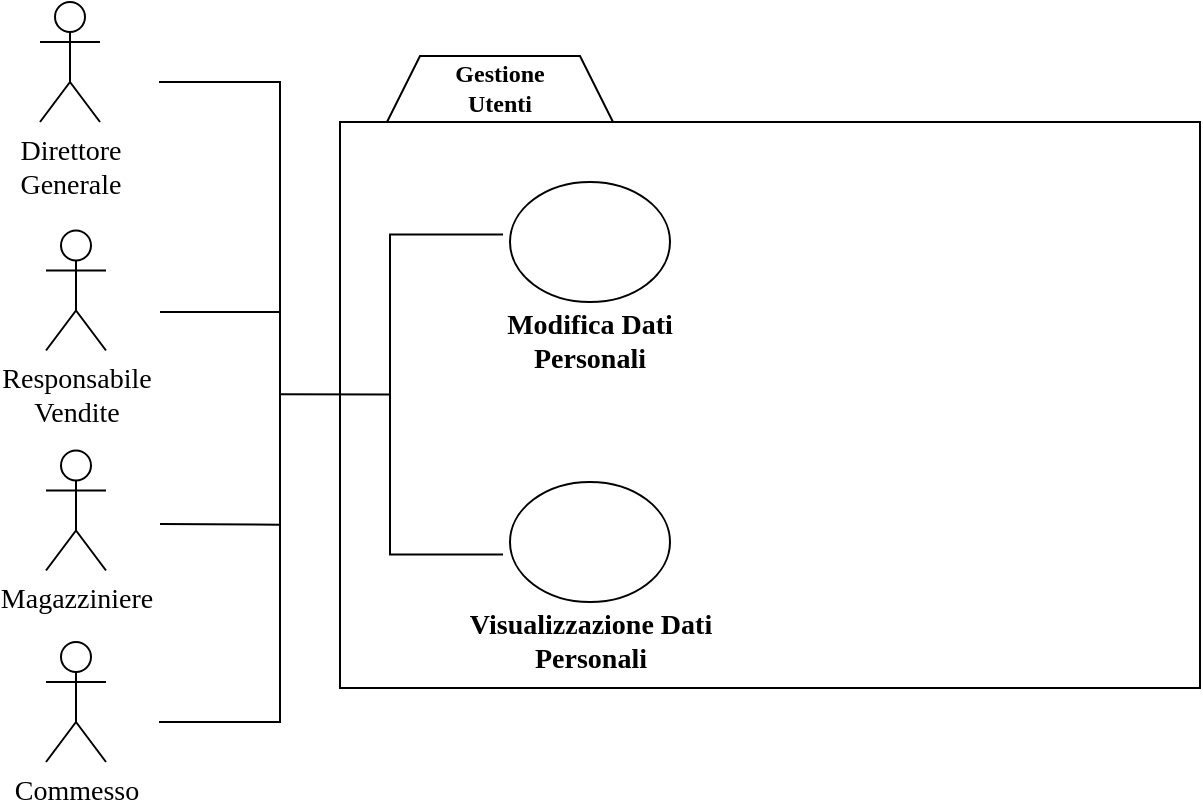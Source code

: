 <mxfile version="13.10.3" type="github">
  <diagram id="qUjiHCN2r_tTvD4dtzWM" name="Pagina-1">
    <mxGraphModel dx="946" dy="673" grid="1" gridSize="10" guides="1" tooltips="1" connect="1" arrows="1" fold="1" page="1" pageScale="1" pageWidth="827" pageHeight="1169" math="0" shadow="0">
      <root>
        <mxCell id="0" />
        <mxCell id="1" parent="0" />
        <mxCell id="wpx88P_JLsPQrywkGey--49" value="" style="shape=hexagon;perimeter=hexagonPerimeter2;whiteSpace=wrap;html=1;fixedSize=1;" parent="1" vertex="1">
          <mxGeometry x="190" y="87" width="120" height="80" as="geometry" />
        </mxCell>
        <mxCell id="wpx88P_JLsPQrywkGey--5" value="&lt;div&gt;&lt;font style=&quot;font-size: 14px&quot; face=&quot;Times New Roman&quot;&gt;Direttore&lt;/font&gt;&lt;/div&gt;&lt;div&gt;&lt;font style=&quot;font-size: 14px&quot; face=&quot;Times New Roman&quot;&gt;Generale&lt;br&gt;&lt;/font&gt;&lt;/div&gt;" style="shape=umlActor;verticalLabelPosition=bottom;verticalAlign=top;html=1;outlineConnect=0;" parent="1" vertex="1">
          <mxGeometry x="20" y="60" width="30" height="60" as="geometry" />
        </mxCell>
        <mxCell id="wpx88P_JLsPQrywkGey--6" value="&lt;div&gt;&lt;font style=&quot;font-size: 14px&quot; face=&quot;Times New Roman&quot;&gt;Responsabile&lt;/font&gt;&lt;/div&gt;&lt;div&gt;&lt;font style=&quot;font-size: 14px&quot; face=&quot;Times New Roman&quot;&gt;Vendite&lt;br&gt;&lt;/font&gt;&lt;/div&gt;" style="shape=umlActor;verticalLabelPosition=bottom;verticalAlign=top;html=1;outlineConnect=0;" parent="1" vertex="1">
          <mxGeometry x="23" y="174.25" width="30" height="60" as="geometry" />
        </mxCell>
        <mxCell id="wpx88P_JLsPQrywkGey--7" value="&lt;font style=&quot;font-size: 14px&quot; face=&quot;Times New Roman&quot;&gt;Magazziniere&lt;/font&gt;" style="shape=umlActor;verticalLabelPosition=bottom;verticalAlign=top;html=1;outlineConnect=0;" parent="1" vertex="1">
          <mxGeometry x="23" y="284.25" width="30" height="60" as="geometry" />
        </mxCell>
        <mxCell id="wpx88P_JLsPQrywkGey--9" value="&lt;font style=&quot;font-size: 14px&quot; face=&quot;Times New Roman&quot;&gt;Commesso&lt;/font&gt;" style="shape=umlActor;verticalLabelPosition=bottom;verticalAlign=top;html=1;outlineConnect=0;" parent="1" vertex="1">
          <mxGeometry x="23" y="380" width="30" height="60" as="geometry" />
        </mxCell>
        <mxCell id="wpx88P_JLsPQrywkGey--18" value="" style="rounded=0;whiteSpace=wrap;html=1;" parent="1" vertex="1">
          <mxGeometry x="170" y="120" width="430" height="283" as="geometry" />
        </mxCell>
        <mxCell id="wpx88P_JLsPQrywkGey--19" value="&lt;div&gt;&lt;br&gt;&lt;/div&gt;&lt;div&gt;&lt;br&gt;&lt;/div&gt;&lt;div&gt;&lt;br&gt;&lt;/div&gt;&lt;div&gt;&lt;br&gt;&lt;/div&gt;&lt;div&gt;&lt;br&gt;&lt;/div&gt;&lt;div&gt;&lt;br&gt;&lt;/div&gt;" style="ellipse;whiteSpace=wrap;html=1;" parent="1" vertex="1">
          <mxGeometry x="255" y="150" width="80" height="60" as="geometry" />
        </mxCell>
        <mxCell id="wpx88P_JLsPQrywkGey--21" value="&lt;div&gt;&lt;font style=&quot;font-size: 14px&quot; face=&quot;Times New Roman&quot;&gt;&lt;b&gt;Modifica Dati&lt;/b&gt;&lt;/font&gt;&lt;/div&gt;&lt;div&gt;&lt;font style=&quot;font-size: 12px&quot;&gt;&lt;font style=&quot;font-size: 14px&quot; face=&quot;Times New Roman&quot;&gt;&lt;b&gt;Personali&lt;/b&gt;&lt;/font&gt;&lt;br&gt;&lt;/font&gt;&lt;/div&gt;" style="text;html=1;strokeColor=none;fillColor=none;align=center;verticalAlign=middle;whiteSpace=wrap;rounded=0;" parent="1" vertex="1">
          <mxGeometry x="230" y="220" width="130" height="20" as="geometry" />
        </mxCell>
        <mxCell id="wpx88P_JLsPQrywkGey--25" value="&lt;div&gt;&lt;br&gt;&lt;/div&gt;&lt;div&gt;&lt;br&gt;&lt;/div&gt;&lt;div&gt;&lt;br&gt;&lt;/div&gt;&lt;div&gt;&lt;br&gt;&lt;/div&gt;&lt;div&gt;&lt;br&gt;&lt;/div&gt;&lt;div&gt;&lt;br&gt;&lt;/div&gt;" style="ellipse;whiteSpace=wrap;html=1;" parent="1" vertex="1">
          <mxGeometry x="255" y="300" width="80" height="60" as="geometry" />
        </mxCell>
        <mxCell id="wpx88P_JLsPQrywkGey--26" value="&lt;div&gt;&lt;font style=&quot;font-size: 14px&quot; face=&quot;Times New Roman&quot;&gt;&lt;b&gt;Visualizzazione Dati&lt;/b&gt;&lt;/font&gt;&lt;/div&gt;&lt;div&gt;&lt;font style=&quot;font-size: 12px&quot; face=&quot;Times New Roman&quot;&gt;&lt;font style=&quot;font-size: 14px&quot;&gt;&lt;b&gt;Personali&lt;/b&gt;&lt;/font&gt;&lt;br&gt;&lt;/font&gt;&lt;/div&gt;" style="text;html=1;strokeColor=none;fillColor=none;align=center;verticalAlign=middle;whiteSpace=wrap;rounded=0;" parent="1" vertex="1">
          <mxGeometry x="222.5" y="370" width="145" height="20" as="geometry" />
        </mxCell>
        <mxCell id="wpx88P_JLsPQrywkGey--44" value="" style="shape=partialRectangle;whiteSpace=wrap;html=1;bottom=1;right=1;left=1;top=0;fillColor=none;routingCenterX=-0.5;rotation=-90;" parent="1" vertex="1">
          <mxGeometry x="-50" y="230" width="320" height="60" as="geometry" />
        </mxCell>
        <mxCell id="wpx88P_JLsPQrywkGey--45" value="" style="endArrow=none;html=1;" parent="1" edge="1">
          <mxGeometry width="50" height="50" relative="1" as="geometry">
            <mxPoint x="80" y="215" as="sourcePoint" />
            <mxPoint x="140" y="215" as="targetPoint" />
          </mxGeometry>
        </mxCell>
        <mxCell id="wpx88P_JLsPQrywkGey--46" value="" style="endArrow=none;html=1;" parent="1" edge="1">
          <mxGeometry width="50" height="50" relative="1" as="geometry">
            <mxPoint x="80" y="321" as="sourcePoint" />
            <mxPoint x="140" y="321.32" as="targetPoint" />
          </mxGeometry>
        </mxCell>
        <mxCell id="wpx88P_JLsPQrywkGey--50" value="&lt;div align=&quot;center&quot;&gt;&lt;font face=&quot;Times New Roman&quot;&gt;&lt;b&gt;Gestione&lt;/b&gt;&lt;/font&gt;&lt;/div&gt;&lt;div align=&quot;center&quot;&gt;&lt;font face=&quot;Times New Roman&quot;&gt;&lt;b&gt;Utenti&lt;/b&gt;&lt;br&gt;&lt;/font&gt;&lt;/div&gt;" style="text;html=1;strokeColor=none;fillColor=none;align=center;verticalAlign=middle;whiteSpace=wrap;rounded=0;" parent="1" vertex="1">
          <mxGeometry x="230" y="93" width="40" height="20" as="geometry" />
        </mxCell>
        <mxCell id="wpx88P_JLsPQrywkGey--51" value="" style="shape=partialRectangle;whiteSpace=wrap;html=1;bottom=1;right=1;left=1;top=0;fillColor=none;routingCenterX=-0.5;rotation=90;" parent="1" vertex="1">
          <mxGeometry x="143" y="228.25" width="160" height="56" as="geometry" />
        </mxCell>
        <mxCell id="wpx88P_JLsPQrywkGey--53" value="" style="endArrow=none;html=1;entryX=0.5;entryY=1;entryDx=0;entryDy=0;exitX=0.512;exitY=0.995;exitDx=0;exitDy=0;exitPerimeter=0;" parent="1" source="wpx88P_JLsPQrywkGey--44" target="wpx88P_JLsPQrywkGey--51" edge="1">
          <mxGeometry width="50" height="50" relative="1" as="geometry">
            <mxPoint x="220" y="310" as="sourcePoint" />
            <mxPoint x="270" y="260" as="targetPoint" />
          </mxGeometry>
        </mxCell>
      </root>
    </mxGraphModel>
  </diagram>
</mxfile>

